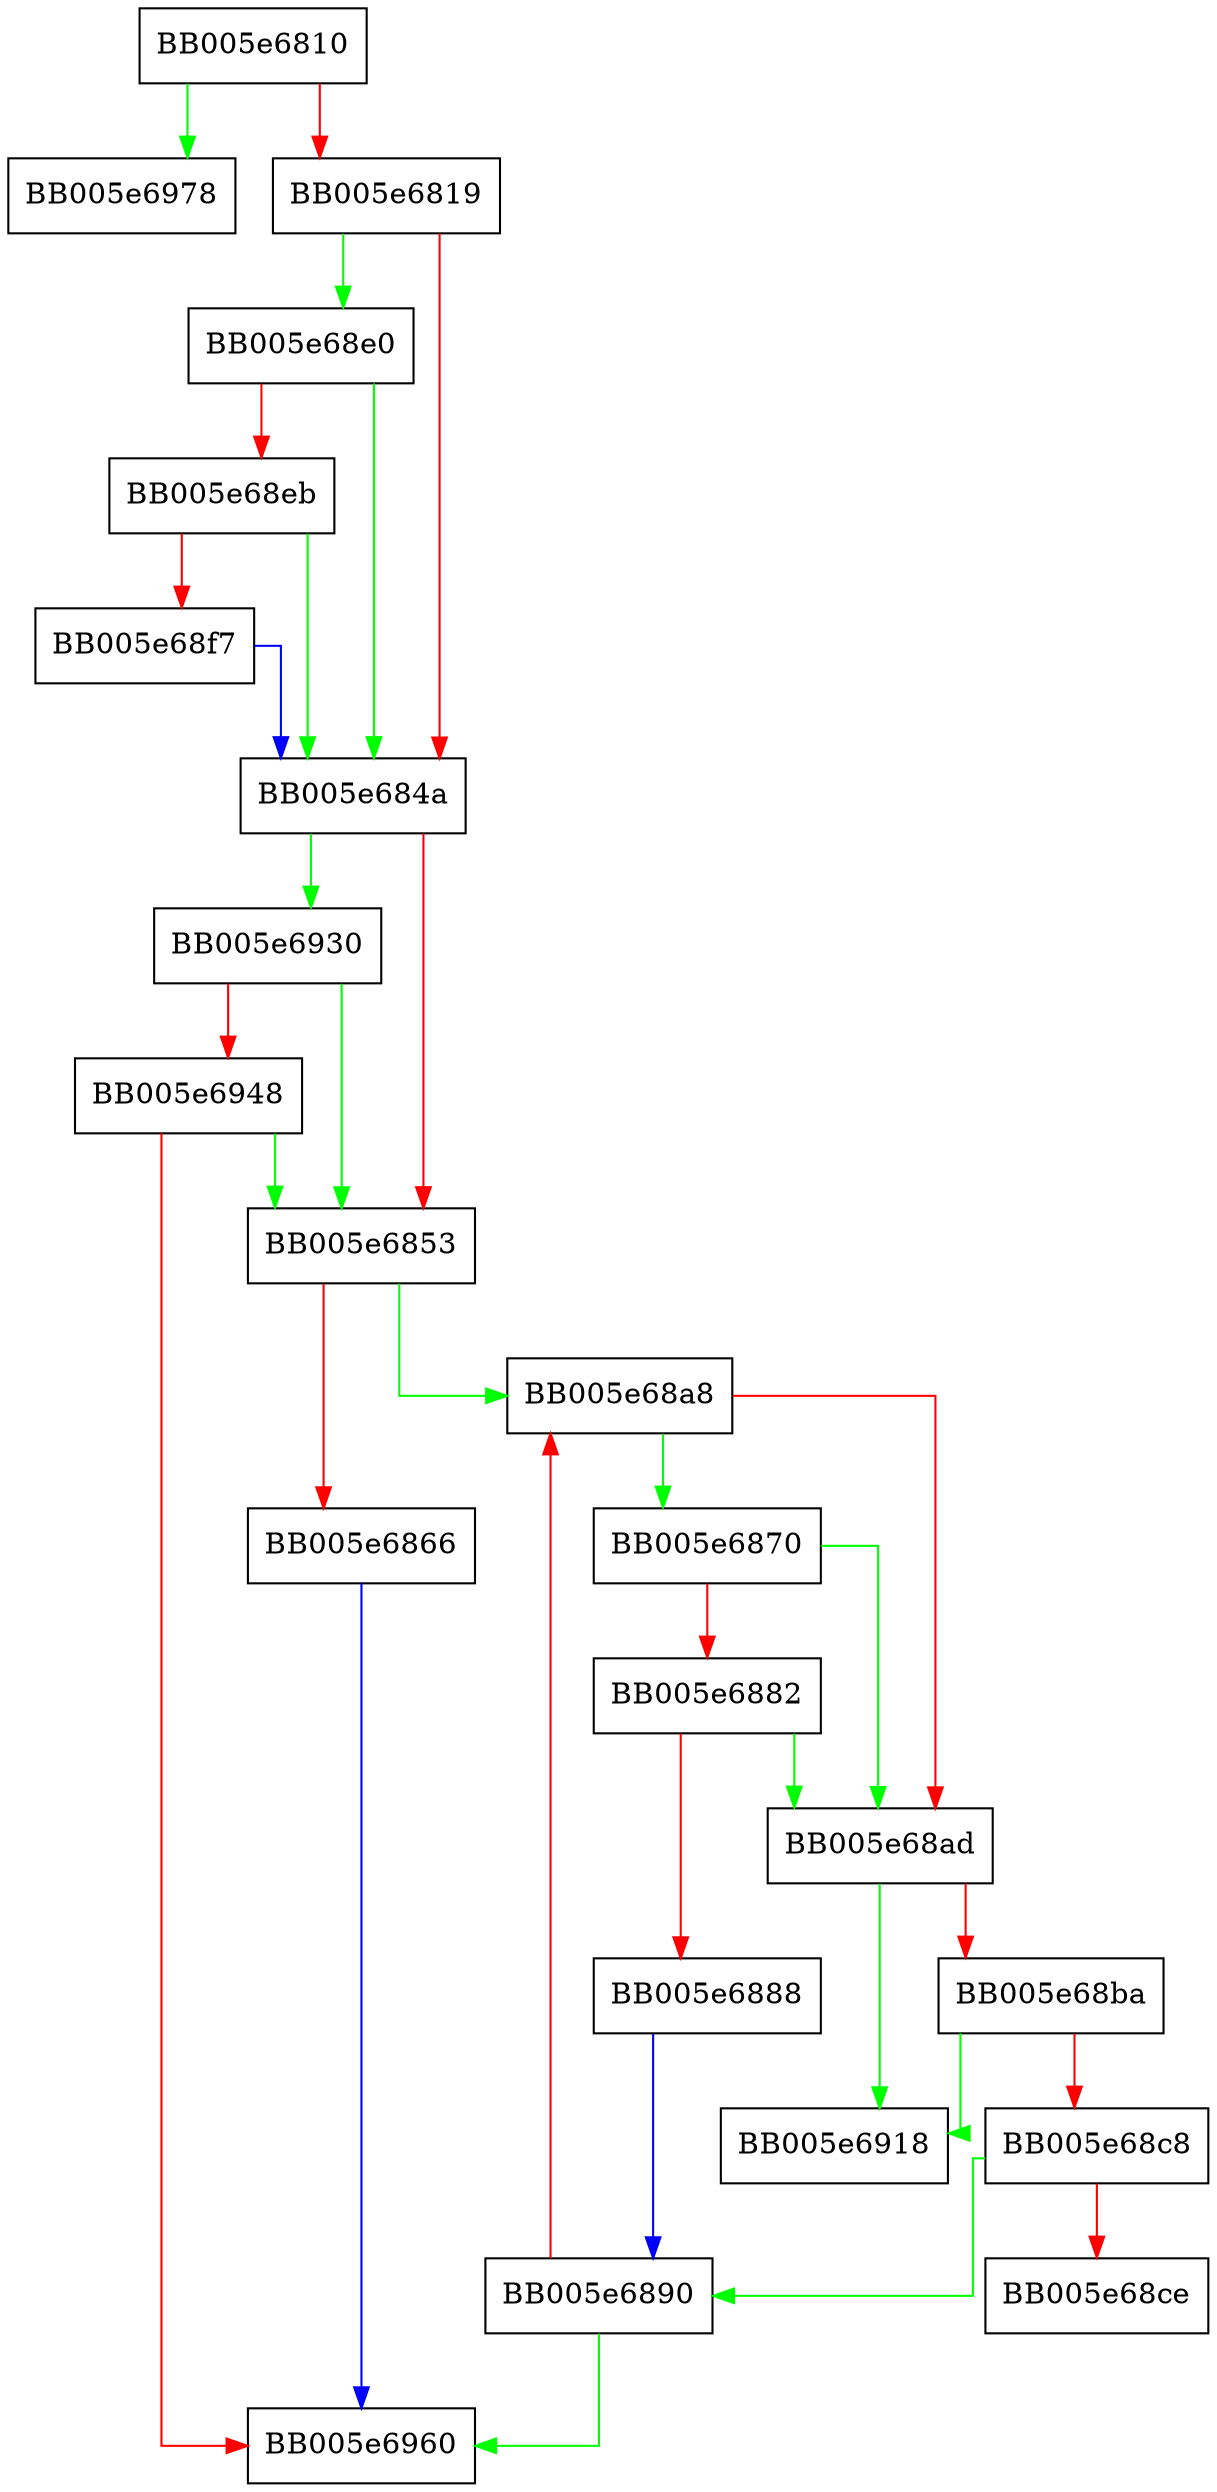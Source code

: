 digraph use_proxy {
  node [shape="box"];
  graph [splines=ortho];
  BB005e6810 -> BB005e6978 [color="green"];
  BB005e6810 -> BB005e6819 [color="red"];
  BB005e6819 -> BB005e68e0 [color="green"];
  BB005e6819 -> BB005e684a [color="red"];
  BB005e684a -> BB005e6930 [color="green"];
  BB005e684a -> BB005e6853 [color="red"];
  BB005e6853 -> BB005e68a8 [color="green"];
  BB005e6853 -> BB005e6866 [color="red"];
  BB005e6866 -> BB005e6960 [color="blue"];
  BB005e6870 -> BB005e68ad [color="green"];
  BB005e6870 -> BB005e6882 [color="red"];
  BB005e6882 -> BB005e68ad [color="green"];
  BB005e6882 -> BB005e6888 [color="red"];
  BB005e6888 -> BB005e6890 [color="blue"];
  BB005e6890 -> BB005e6960 [color="green"];
  BB005e6890 -> BB005e68a8 [color="red"];
  BB005e68a8 -> BB005e6870 [color="green"];
  BB005e68a8 -> BB005e68ad [color="red"];
  BB005e68ad -> BB005e6918 [color="green"];
  BB005e68ad -> BB005e68ba [color="red"];
  BB005e68ba -> BB005e6918 [color="green"];
  BB005e68ba -> BB005e68c8 [color="red"];
  BB005e68c8 -> BB005e6890 [color="green"];
  BB005e68c8 -> BB005e68ce [color="red"];
  BB005e68e0 -> BB005e684a [color="green"];
  BB005e68e0 -> BB005e68eb [color="red"];
  BB005e68eb -> BB005e684a [color="green"];
  BB005e68eb -> BB005e68f7 [color="red"];
  BB005e68f7 -> BB005e684a [color="blue"];
  BB005e6930 -> BB005e6853 [color="green"];
  BB005e6930 -> BB005e6948 [color="red"];
  BB005e6948 -> BB005e6853 [color="green"];
  BB005e6948 -> BB005e6960 [color="red"];
}